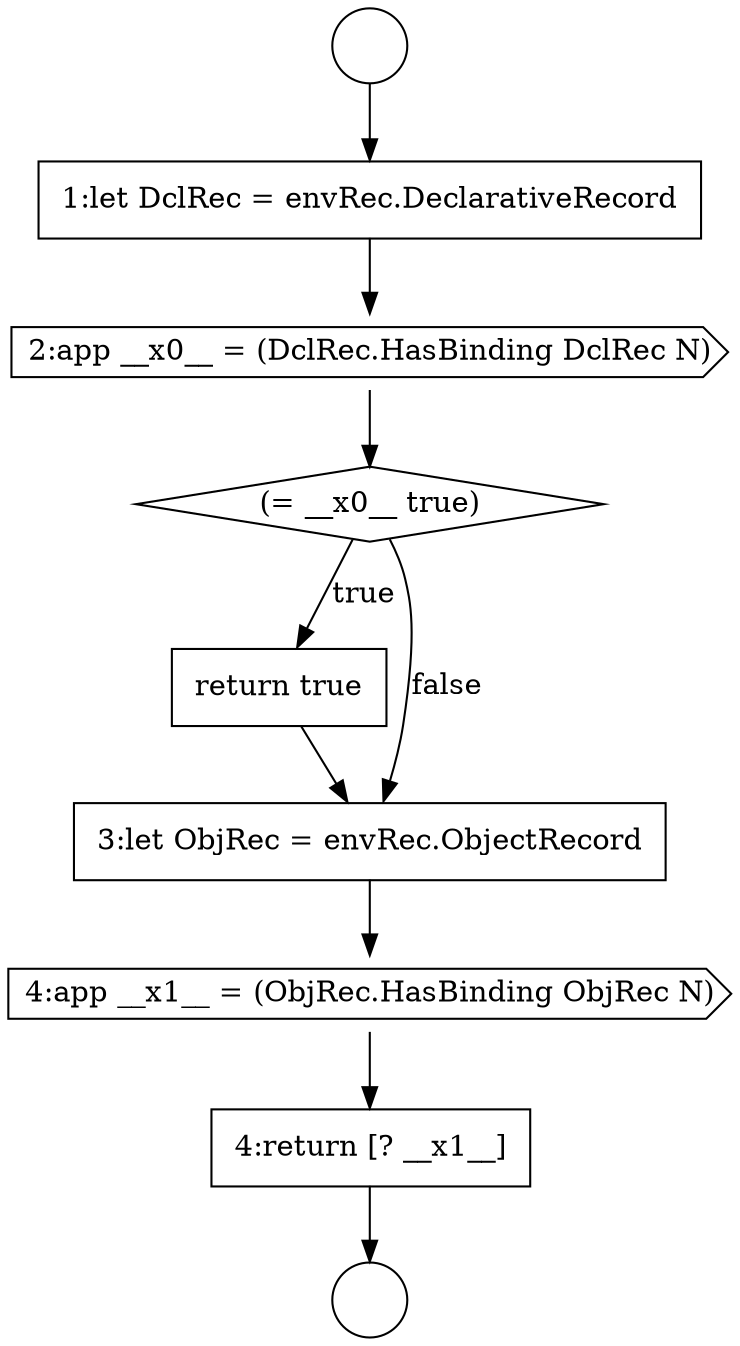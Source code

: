 digraph {
  node1183 [shape=cds, label=<<font color="black">2:app __x0__ = (DclRec.HasBinding DclRec N)</font>> color="black" fillcolor="white" style=filled]
  node1182 [shape=none, margin=0, label=<<font color="black">
    <table border="0" cellborder="1" cellspacing="0" cellpadding="10">
      <tr><td align="left">1:let DclRec = envRec.DeclarativeRecord</td></tr>
    </table>
  </font>> color="black" fillcolor="white" style=filled]
  node1181 [shape=circle label=" " color="black" fillcolor="white" style=filled]
  node1180 [shape=circle label=" " color="black" fillcolor="white" style=filled]
  node1184 [shape=diamond, label=<<font color="black">(= __x0__ true)</font>> color="black" fillcolor="white" style=filled]
  node1187 [shape=cds, label=<<font color="black">4:app __x1__ = (ObjRec.HasBinding ObjRec N)</font>> color="black" fillcolor="white" style=filled]
  node1185 [shape=none, margin=0, label=<<font color="black">
    <table border="0" cellborder="1" cellspacing="0" cellpadding="10">
      <tr><td align="left">return true</td></tr>
    </table>
  </font>> color="black" fillcolor="white" style=filled]
  node1188 [shape=none, margin=0, label=<<font color="black">
    <table border="0" cellborder="1" cellspacing="0" cellpadding="10">
      <tr><td align="left">4:return [? __x1__]</td></tr>
    </table>
  </font>> color="black" fillcolor="white" style=filled]
  node1186 [shape=none, margin=0, label=<<font color="black">
    <table border="0" cellborder="1" cellspacing="0" cellpadding="10">
      <tr><td align="left">3:let ObjRec = envRec.ObjectRecord</td></tr>
    </table>
  </font>> color="black" fillcolor="white" style=filled]
  node1182 -> node1183 [ color="black"]
  node1184 -> node1185 [label=<<font color="black">true</font>> color="black"]
  node1184 -> node1186 [label=<<font color="black">false</font>> color="black"]
  node1185 -> node1186 [ color="black"]
  node1186 -> node1187 [ color="black"]
  node1180 -> node1182 [ color="black"]
  node1188 -> node1181 [ color="black"]
  node1187 -> node1188 [ color="black"]
  node1183 -> node1184 [ color="black"]
}
